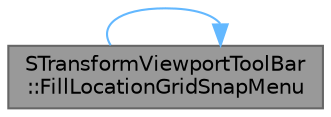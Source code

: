 digraph "STransformViewportToolBar::FillLocationGridSnapMenu"
{
 // INTERACTIVE_SVG=YES
 // LATEX_PDF_SIZE
  bgcolor="transparent";
  edge [fontname=Helvetica,fontsize=10,labelfontname=Helvetica,labelfontsize=10];
  node [fontname=Helvetica,fontsize=10,shape=box,height=0.2,width=0.4];
  rankdir="RL";
  Node1 [id="Node000001",label="STransformViewportToolBar\l::FillLocationGridSnapMenu",height=0.2,width=0.4,color="gray40", fillcolor="grey60", style="filled", fontcolor="black",tooltip="GridSnap menu construction callbacks."];
  Node1 -> Node1 [id="edge1_Node000001_Node000001",dir="back",color="steelblue1",style="solid",tooltip=" "];
}
